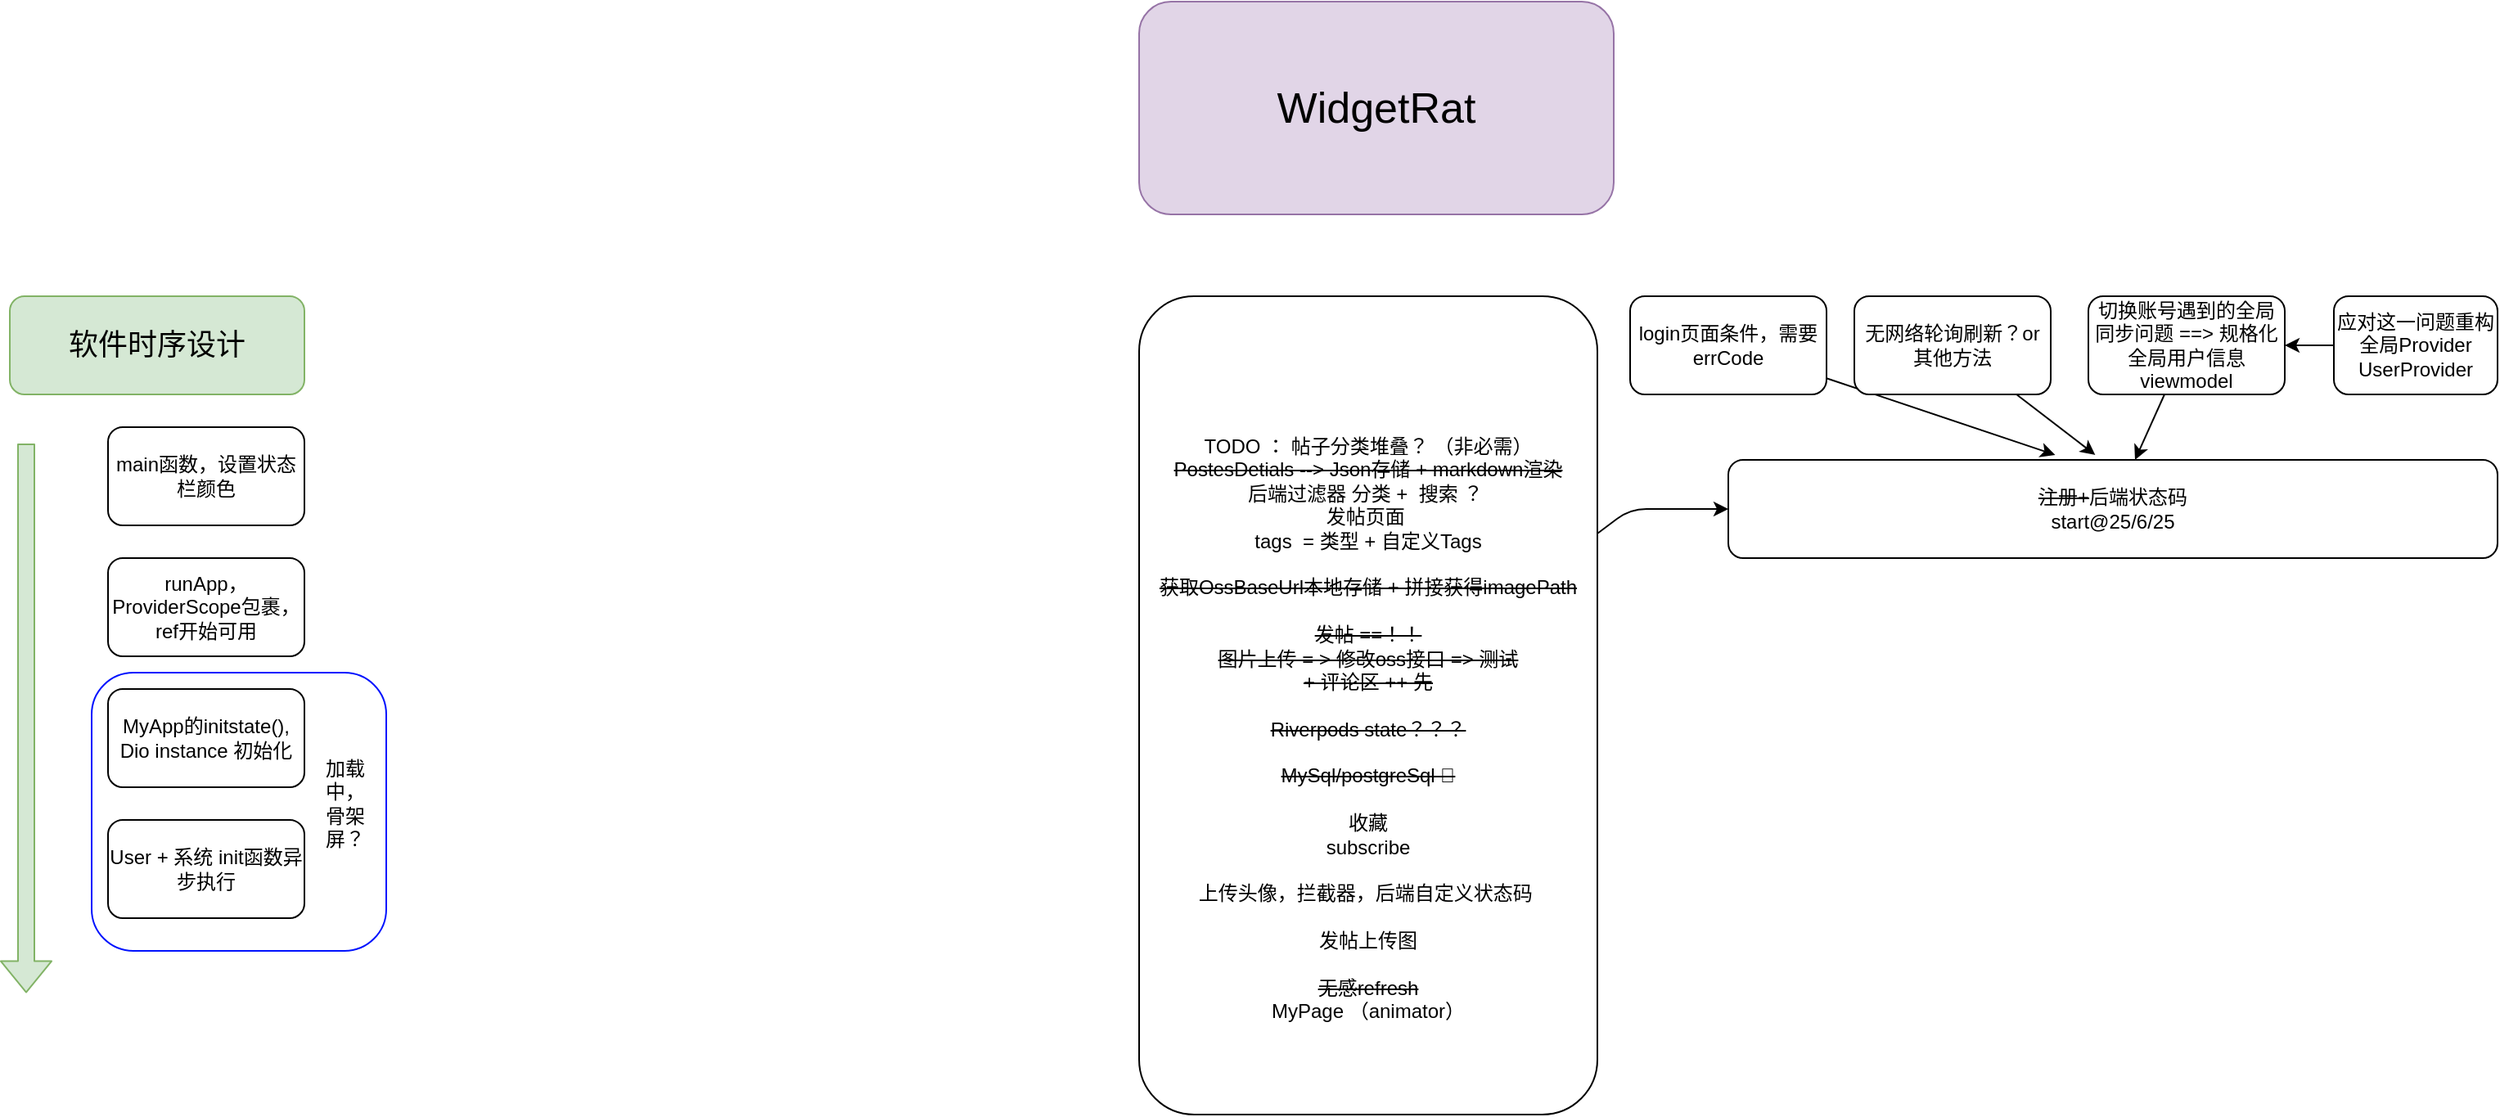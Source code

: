<mxfile>
    <diagram id="btJmDwogKiGUuy6UE-EO" name="第 1 页">
        <mxGraphModel dx="2770" dy="1836" grid="1" gridSize="10" guides="1" tooltips="1" connect="1" arrows="1" fold="1" page="1" pageScale="1" pageWidth="827" pageHeight="1169" math="0" shadow="0" adaptiveColors="auto">
            <root>
                <mxCell id="0"/>
                <mxCell id="1" parent="0"/>
                <mxCell id="6" value="&lt;div&gt;&lt;br&gt;&lt;/div&gt;&lt;div&gt;&lt;font color=&quot;#000000&quot;&gt;&lt;br&gt;&lt;/font&gt;&lt;/div&gt;&lt;div&gt;&lt;font color=&quot;#000000&quot;&gt;TODO ： 帖子分类堆叠？ （非必需）&lt;/font&gt;&lt;/div&gt;&lt;div&gt;&lt;font color=&quot;#000000&quot;&gt;&lt;strike&gt;PostesDetials --&amp;gt; Json存储 + markdown渲染&lt;/strike&gt;&lt;/font&gt;&lt;/div&gt;&lt;div&gt;&lt;font color=&quot;#000000&quot;&gt;后端过滤器 分类 +&amp;nbsp; 搜索 ？&amp;nbsp;&lt;/font&gt;&lt;/div&gt;&lt;div&gt;&lt;font color=&quot;#000000&quot;&gt;发帖页面&amp;nbsp;&lt;/font&gt;&lt;/div&gt;&lt;div&gt;&lt;font color=&quot;#000000&quot;&gt;tags&amp;nbsp; = 类型 + 自定义Tags&lt;/font&gt;&lt;/div&gt;&lt;div&gt;&lt;font color=&quot;#000000&quot;&gt;&lt;br&gt;&lt;/font&gt;&lt;/div&gt;&lt;div&gt;&lt;font color=&quot;#000000&quot;&gt;&lt;strike&gt;获取OssBaseUrl本地存储 + 拼接获得imagePath&lt;/strike&gt;&lt;/font&gt;&lt;/div&gt;&lt;div&gt;&lt;font color=&quot;#000000&quot;&gt;&lt;br&gt;&lt;/font&gt;&lt;/div&gt;&lt;div&gt;&lt;font color=&quot;#000000&quot;&gt;&lt;strike&gt;发帖 ==！！&lt;/strike&gt;&lt;/font&gt;&lt;/div&gt;&lt;div&gt;&lt;font color=&quot;#000000&quot;&gt;&lt;strike&gt;图片上传 = &amp;gt; 修改oss接口 =&amp;gt; 测试&lt;/strike&gt;&lt;/font&gt;&lt;/div&gt;&lt;div&gt;&lt;font color=&quot;#000000&quot;&gt;&lt;strike&gt;+ 评论区 ++ 先&lt;/strike&gt;&lt;/font&gt;&lt;/div&gt;&lt;div&gt;&lt;font color=&quot;#000000&quot;&gt;&lt;br&gt;&lt;/font&gt;&lt;/div&gt;&lt;div&gt;&lt;font color=&quot;#000000&quot;&gt;&lt;strike&gt;Riverpods state？？？&lt;/strike&gt;&lt;/font&gt;&lt;/div&gt;&lt;div&gt;&lt;font color=&quot;#000000&quot;&gt;&lt;br&gt;&lt;/font&gt;&lt;/div&gt;&lt;div&gt;&lt;font color=&quot;#000000&quot;&gt;&lt;strike&gt;MySql/postgreSql 💾&lt;/strike&gt;&lt;/font&gt;&lt;/div&gt;&lt;div&gt;&lt;font color=&quot;#000000&quot;&gt;&lt;br&gt;&lt;/font&gt;&lt;/div&gt;&lt;div&gt;&lt;font color=&quot;#000000&quot;&gt;收藏&lt;/font&gt;&lt;/div&gt;&lt;div&gt;&lt;font color=&quot;#000000&quot;&gt;subscribe&lt;/font&gt;&lt;/div&gt;&lt;div&gt;&lt;font color=&quot;#000000&quot;&gt;&lt;br&gt;&lt;/font&gt;&lt;/div&gt;&lt;div&gt;&lt;font color=&quot;#000000&quot;&gt;上传头像，拦截器，后端自定义状态码&amp;nbsp;&lt;/font&gt;&lt;/div&gt;&lt;div&gt;&lt;font color=&quot;#000000&quot;&gt;&lt;br&gt;&lt;/font&gt;&lt;/div&gt;&lt;div&gt;&lt;font color=&quot;#000000&quot;&gt;发帖上传图&lt;/font&gt;&lt;/div&gt;&lt;div&gt;&lt;font color=&quot;#000000&quot;&gt;&lt;br&gt;&lt;/font&gt;&lt;/div&gt;&lt;div&gt;&lt;font color=&quot;#000000&quot;&gt;&lt;strike&gt;无感refresh&lt;/strike&gt;&lt;/font&gt;&lt;/div&gt;&lt;div&gt;&lt;font color=&quot;#000000&quot;&gt;MyPage （animator）&lt;/font&gt;&lt;/div&gt;" style="rounded=1;whiteSpace=wrap;html=1;arcSize=12;" vertex="1" parent="1">
                    <mxGeometry x="-850" width="280" height="500" as="geometry"/>
                </mxCell>
                <mxCell id="7" value="&lt;span style=&quot;color: rgb(0, 0, 0);&quot;&gt;&lt;font style=&quot;font-size: 26px;&quot;&gt;WidgetRat&lt;/font&gt;&lt;/span&gt;" style="rounded=1;whiteSpace=wrap;html=1;fillColor=#e1d5e7;strokeColor=#9673a6;" vertex="1" parent="1">
                    <mxGeometry x="-850" y="-180" width="290" height="130" as="geometry"/>
                </mxCell>
                <mxCell id="8" value="&lt;strike&gt;注册+&lt;/strike&gt;后端状态码&lt;div&gt;start@25/6/25&lt;/div&gt;" style="rounded=1;whiteSpace=wrap;html=1;" vertex="1" parent="1">
                    <mxGeometry x="-490" y="100" width="470" height="60" as="geometry"/>
                </mxCell>
                <mxCell id="10" value="" style="endArrow=classic;html=1;entryX=0;entryY=0.5;entryDx=0;entryDy=0;" edge="1" parent="1" source="6" target="8">
                    <mxGeometry width="50" height="50" relative="1" as="geometry">
                        <mxPoint x="-430" y="80" as="sourcePoint"/>
                        <mxPoint x="-500" y="90" as="targetPoint"/>
                        <Array as="points">
                            <mxPoint x="-550" y="130"/>
                        </Array>
                    </mxGeometry>
                </mxCell>
                <mxCell id="14" value="" style="edgeStyle=none;html=1;entryX=0.425;entryY=-0.051;entryDx=0;entryDy=0;entryPerimeter=0;" edge="1" parent="1" source="13" target="8">
                    <mxGeometry relative="1" as="geometry">
                        <mxPoint x="-440" y="90" as="targetPoint"/>
                    </mxGeometry>
                </mxCell>
                <mxCell id="13" value="login页面条件，需要errCode" style="rounded=1;whiteSpace=wrap;html=1;" vertex="1" parent="1">
                    <mxGeometry x="-550" width="120" height="60" as="geometry"/>
                </mxCell>
                <mxCell id="15" value="无网络轮询刷新？or 其他方法" style="rounded=1;whiteSpace=wrap;html=1;" vertex="1" parent="1">
                    <mxGeometry x="-413" width="120" height="60" as="geometry"/>
                </mxCell>
                <mxCell id="20" style="edgeStyle=none;html=1;" edge="1" parent="1" source="19" target="8">
                    <mxGeometry relative="1" as="geometry"/>
                </mxCell>
                <mxCell id="19" value="切换账号遇到的全局同步问题 ==&amp;gt; 规格化全局用户信息viewmodel" style="rounded=1;whiteSpace=wrap;html=1;" vertex="1" parent="1">
                    <mxGeometry x="-270" width="120" height="60" as="geometry"/>
                </mxCell>
                <mxCell id="22" style="edgeStyle=none;html=1;entryX=1;entryY=0.5;entryDx=0;entryDy=0;" edge="1" parent="1" source="21" target="19">
                    <mxGeometry relative="1" as="geometry"/>
                </mxCell>
                <mxCell id="21" value="应对这一问题重构全局Provider UserProvider" style="rounded=1;whiteSpace=wrap;html=1;" vertex="1" parent="1">
                    <mxGeometry x="-120" width="100" height="60" as="geometry"/>
                </mxCell>
                <mxCell id="23" style="edgeStyle=none;html=1;entryX=0.477;entryY=-0.051;entryDx=0;entryDy=0;entryPerimeter=0;" edge="1" parent="1" source="15" target="8">
                    <mxGeometry relative="1" as="geometry"/>
                </mxCell>
                <mxCell id="24" value="&lt;font style=&quot;font-size: 18px;&quot;&gt;软件时序设计&lt;/font&gt;" style="rounded=1;whiteSpace=wrap;html=1;fillColor=#d5e8d4;strokeColor=#82b366;" vertex="1" parent="1">
                    <mxGeometry x="-1540" width="180" height="60" as="geometry"/>
                </mxCell>
                <mxCell id="26" value="" style="shape=flexArrow;endArrow=classic;html=1;fillColor=#d5e8d4;strokeColor=#82b366;" edge="1" parent="1">
                    <mxGeometry width="50" height="50" relative="1" as="geometry">
                        <mxPoint x="-1530" y="90" as="sourcePoint"/>
                        <mxPoint x="-1530" y="425.765" as="targetPoint"/>
                    </mxGeometry>
                </mxCell>
                <mxCell id="29" value="main函数，设置状态栏颜色" style="rounded=1;whiteSpace=wrap;html=1;" vertex="1" parent="1">
                    <mxGeometry x="-1480" y="80" width="120" height="60" as="geometry"/>
                </mxCell>
                <mxCell id="30" value="runApp，ProviderScope包裹，ref开始可用" style="rounded=1;whiteSpace=wrap;html=1;" vertex="1" parent="1">
                    <mxGeometry x="-1480" y="160" width="120" height="60" as="geometry"/>
                </mxCell>
                <mxCell id="31" value="MyApp的initstate(),&lt;div&gt;Dio instance 初始化&lt;/div&gt;" style="rounded=1;whiteSpace=wrap;html=1;" vertex="1" parent="1">
                    <mxGeometry x="-1480" y="240" width="120" height="60" as="geometry"/>
                </mxCell>
                <mxCell id="32" value="User + 系统 init函数异步执行" style="rounded=1;whiteSpace=wrap;html=1;" vertex="1" parent="1">
                    <mxGeometry x="-1480" y="320" width="120" height="60" as="geometry"/>
                </mxCell>
                <mxCell id="33" value="" style="rounded=1;whiteSpace=wrap;html=1;glass=1;fillColor=none;strokeColor=light-dark(#0112fe, #ededed);" vertex="1" parent="1">
                    <mxGeometry x="-1490" y="230" width="180" height="170" as="geometry"/>
                </mxCell>
                <mxCell id="34" value="加载中，骨架屏？" style="text;html=1;align=center;verticalAlign=middle;whiteSpace=wrap;rounded=0;" vertex="1" parent="1">
                    <mxGeometry x="-1350" y="280" width="30" height="60" as="geometry"/>
                </mxCell>
            </root>
        </mxGraphModel>
    </diagram>
</mxfile>